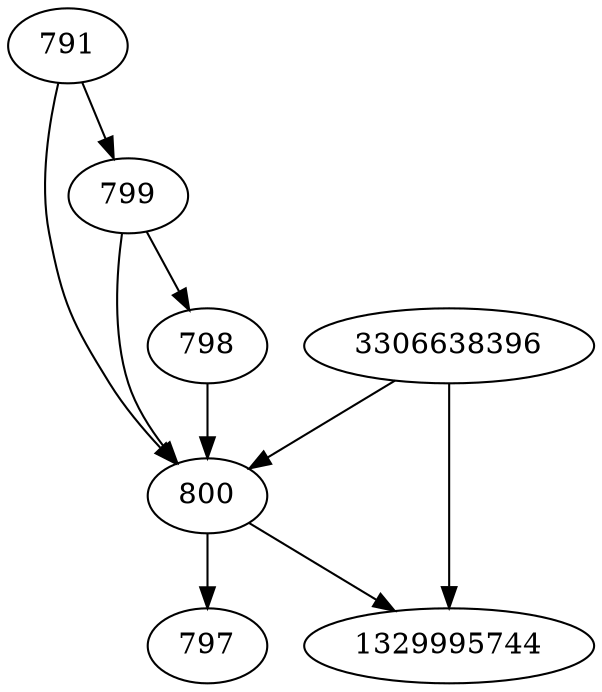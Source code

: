 strict digraph  {
1329995744;
800;
791;
3306638396;
797;
798;
799;
800 -> 797;
800 -> 1329995744;
791 -> 799;
791 -> 800;
3306638396 -> 800;
3306638396 -> 1329995744;
798 -> 800;
799 -> 798;
799 -> 800;
}
